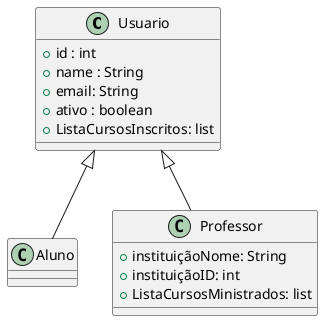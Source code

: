 @startuml
class Usuario {
    + id : int
    + name : String
    + email: String
    + ativo : boolean
    + ListaCursosInscritos: list
}

class Aluno {
}

class Professor {
    + instituiçãoNome: String
    + instituiçãoID: int
    + ListaCursosMinistrados: list
}

Usuario <|-- Aluno
Usuario <|-- Professor
@enduml

